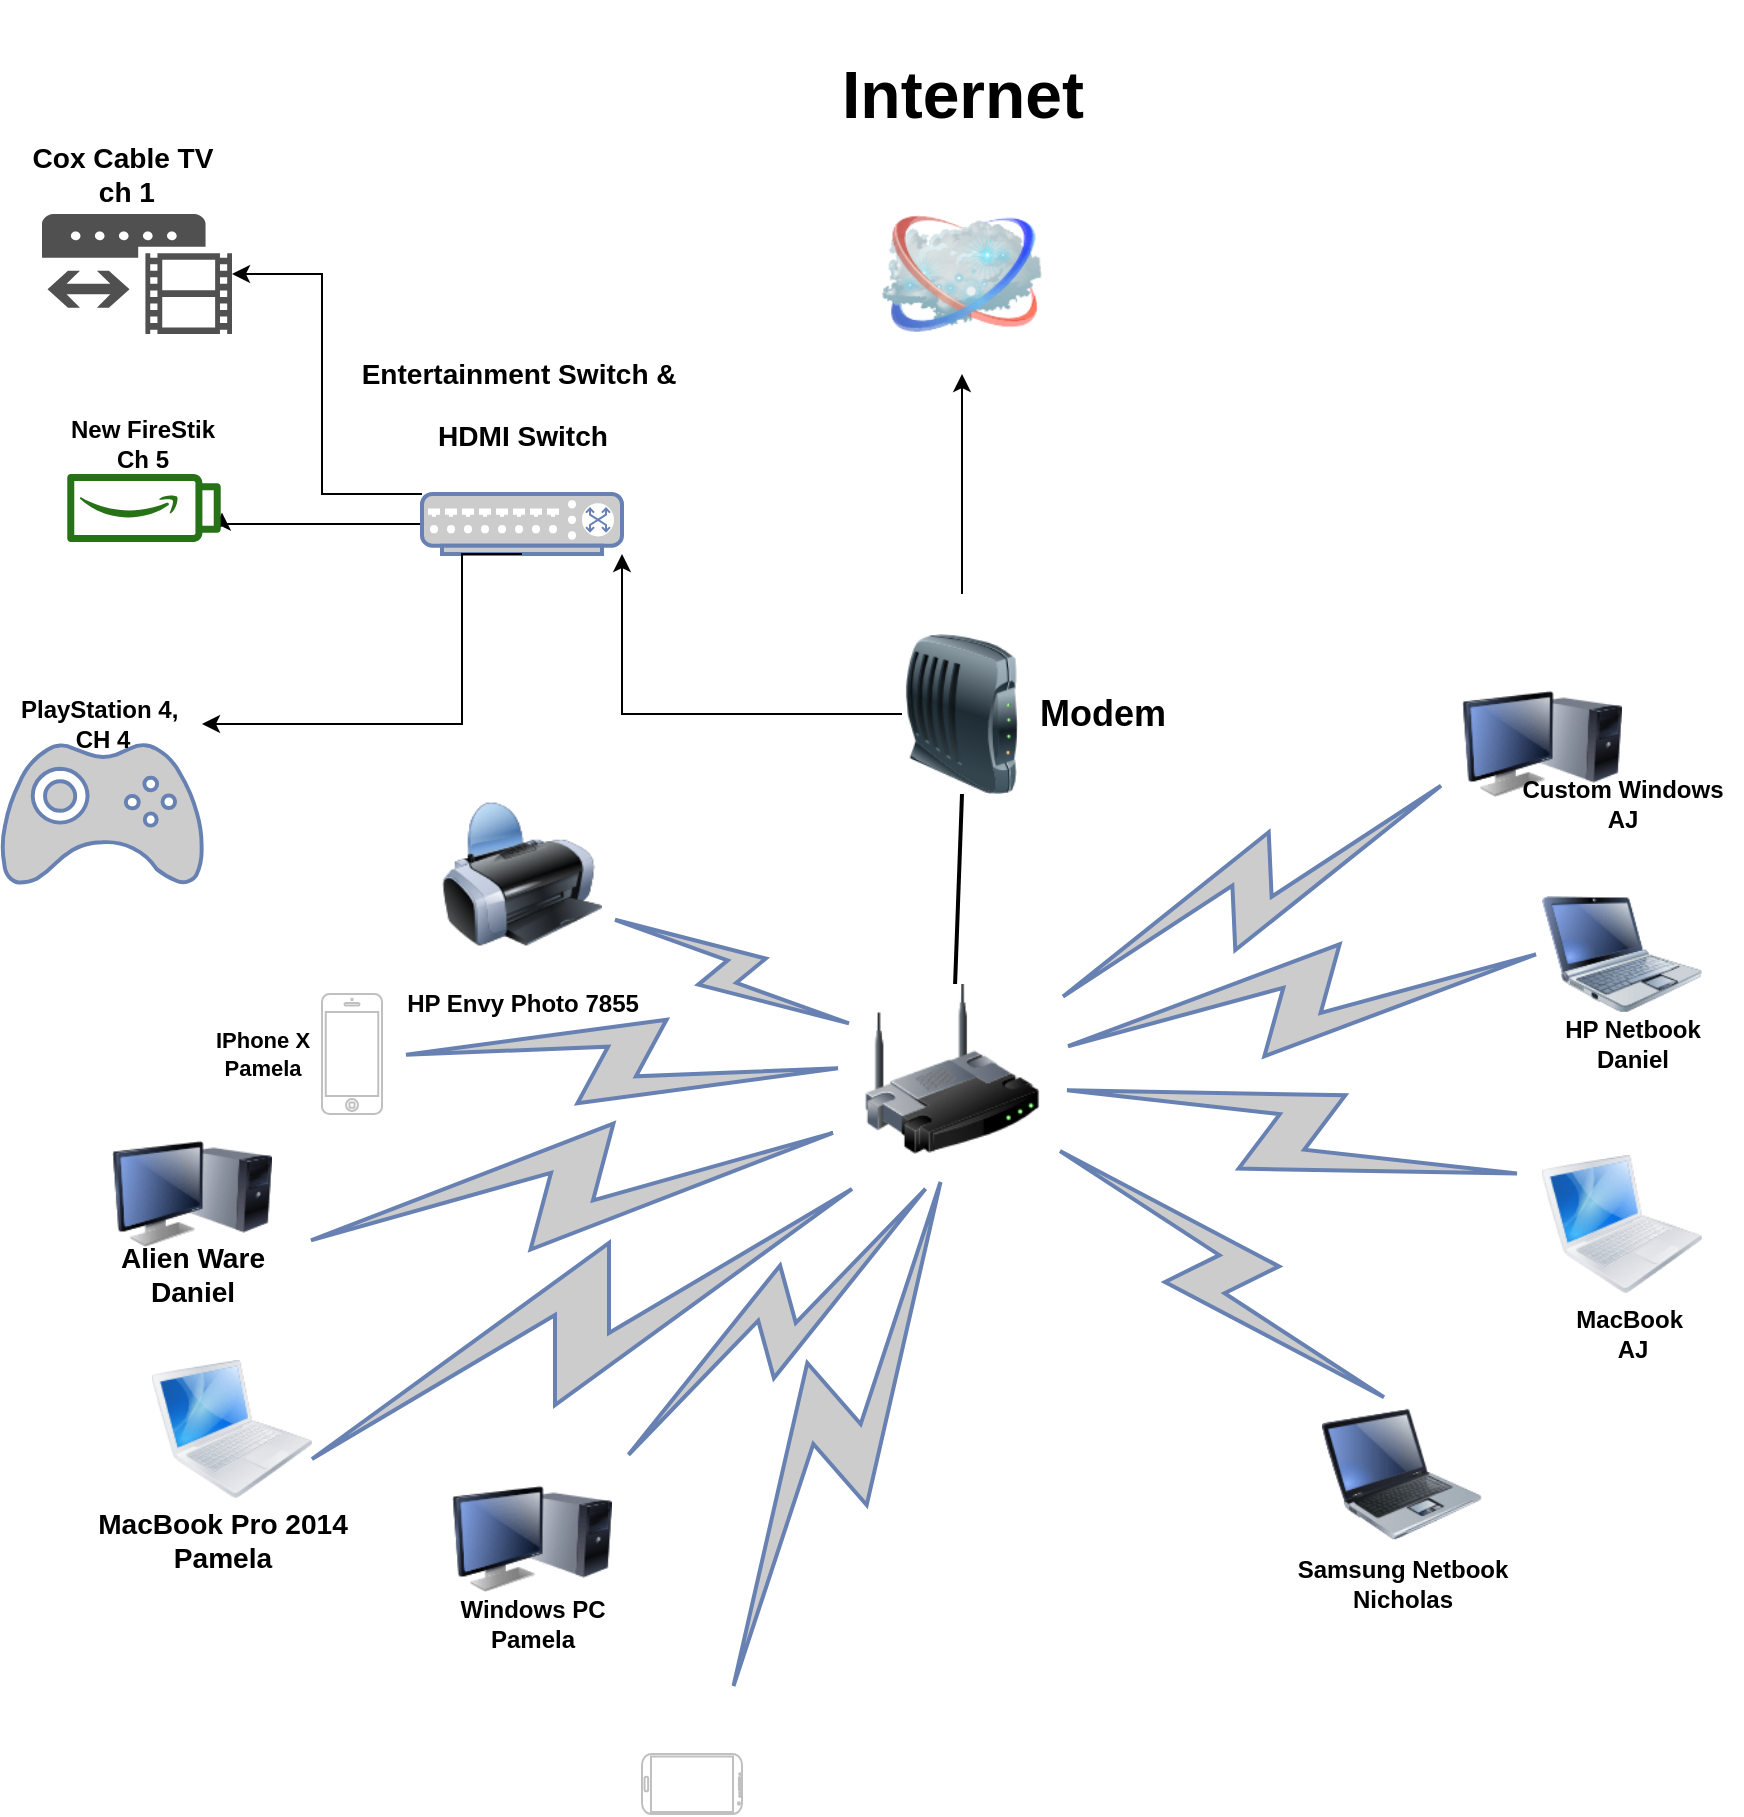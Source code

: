 <mxfile version="14.6.5" type="github">
  <diagram name="Page-1" id="55a83fd1-7818-8e21-69c5-c3457e3827bb">
    <mxGraphModel dx="695" dy="1300" grid="1" gridSize="10" guides="1" tooltips="1" connect="1" arrows="1" fold="1" page="1" pageScale="1" pageWidth="1100" pageHeight="850" background="#ffffff" math="0" shadow="0">
      <root>
        <mxCell id="0" />
        <mxCell id="1" parent="0" />
        <mxCell id="69ecfefc5c41e42c-18" style="edgeStyle=none;rounded=0;html=1;labelBackgroundColor=none;endArrow=none;strokeWidth=2;fontFamily=Verdana;fontSize=22" parent="1" source="69ecfefc5c41e42c-1" edge="1">
          <mxGeometry relative="1" as="geometry">
            <mxPoint x="520" y="390" as="targetPoint" />
          </mxGeometry>
        </mxCell>
        <mxCell id="69ecfefc5c41e42c-1" value="" style="image;html=1;labelBackgroundColor=#ffffff;image=img/lib/clip_art/networking/Wireless_Router_128x128.png;rounded=1;shadow=0;comic=0;strokeWidth=2;fontSize=22" parent="1" vertex="1">
          <mxGeometry x="470" y="485" width="90" height="85" as="geometry" />
        </mxCell>
        <mxCell id="n9olnESUbjl3bB3hCqBm-50" value="" style="edgeStyle=orthogonalEdgeStyle;rounded=0;orthogonalLoop=1;jettySize=auto;html=1;" edge="1" parent="1">
          <mxGeometry relative="1" as="geometry">
            <mxPoint x="520" y="290" as="sourcePoint" />
            <mxPoint x="520" y="180" as="targetPoint" />
          </mxGeometry>
        </mxCell>
        <mxCell id="69ecfefc5c41e42c-6" value="&lt;h3 style=&quot;font-size: 12px ; line-height: 100%&quot;&gt;HP Envy Photo 7855&lt;/h3&gt;" style="image;html=1;labelBackgroundColor=#ffffff;image=img/lib/clip_art/computers/Printer_128x128.png;rounded=1;shadow=0;comic=0;strokeWidth=2;fontSize=22;align=center;" parent="1" vertex="1">
          <mxGeometry x="260" y="390" width="80" height="80" as="geometry" />
        </mxCell>
        <mxCell id="69ecfefc5c41e42c-11" value="" style="html=1;fillColor=#CCCCCC;strokeColor=#6881B3;gradientColor=none;gradientDirection=north;strokeWidth=2;shape=mxgraph.networks.comm_link_edge;html=1;labelBackgroundColor=none;endArrow=none;fontFamily=Verdana;fontSize=22;fontColor=#000000;" parent="1" target="69ecfefc5c41e42c-1" edge="1">
          <mxGeometry width="100" height="100" relative="1" as="geometry">
            <mxPoint x="340" y="450" as="sourcePoint" />
            <mxPoint x="410" y="310" as="targetPoint" />
          </mxGeometry>
        </mxCell>
        <mxCell id="69ecfefc5c41e42c-12" value="" style="html=1;fillColor=#CCCCCC;strokeColor=#6881B3;gradientColor=none;gradientDirection=north;strokeWidth=2;shape=mxgraph.networks.comm_link_edge;html=1;labelBackgroundColor=none;endArrow=none;fontFamily=Verdana;fontSize=22;fontColor=#000000;fontStyle=1;" parent="1" source="n9olnESUbjl3bB3hCqBm-35" target="69ecfefc5c41e42c-1" edge="1">
          <mxGeometry width="100" height="100" relative="1" as="geometry">
            <mxPoint x="240" y="678.125" as="sourcePoint" />
            <mxPoint x="480" y="528.043" as="targetPoint" />
            <Array as="points">
              <mxPoint x="330" y="570" />
              <mxPoint x="480" y="550" />
            </Array>
          </mxGeometry>
        </mxCell>
        <mxCell id="69ecfefc5c41e42c-14" value="" style="html=1;fillColor=#CCCCCC;strokeColor=#6881B3;gradientColor=none;gradientDirection=north;strokeWidth=2;shape=mxgraph.networks.comm_link_edge;html=1;labelBackgroundColor=none;endArrow=none;fontFamily=Verdana;fontSize=22;fontColor=#000000;" parent="1" source="n9olnESUbjl3bB3hCqBm-38" edge="1">
          <mxGeometry width="100" height="100" relative="1" as="geometry">
            <mxPoint x="544.894" y="720" as="sourcePoint" />
            <mxPoint x="510" y="580" as="targetPoint" />
            <Array as="points">
              <mxPoint x="400" y="680" />
              <mxPoint x="470" y="610" />
            </Array>
          </mxGeometry>
        </mxCell>
        <mxCell id="69ecfefc5c41e42c-15" value="" style="html=1;fillColor=#CCCCCC;strokeColor=#6881B3;gradientColor=none;gradientDirection=north;strokeWidth=2;shape=mxgraph.networks.comm_link_edge;html=1;labelBackgroundColor=none;endArrow=none;fontFamily=Verdana;fontSize=22;fontColor=#000000;" parent="1" target="69ecfefc5c41e42c-1" edge="1">
          <mxGeometry width="100" height="100" relative="1" as="geometry">
            <mxPoint x="740" y="698.462" as="sourcePoint" />
            <mxPoint x="510" y="558.043" as="targetPoint" />
          </mxGeometry>
        </mxCell>
        <mxCell id="69ecfefc5c41e42c-16" value="" style="html=1;fillColor=#CCCCCC;strokeColor=#6881B3;gradientColor=none;gradientDirection=north;strokeWidth=2;shape=mxgraph.networks.comm_link_edge;html=1;labelBackgroundColor=none;endArrow=none;fontFamily=Verdana;fontSize=22;fontColor=#000000;" parent="1" target="69ecfefc5c41e42c-1" edge="1">
          <mxGeometry width="100" height="100" relative="1" as="geometry">
            <mxPoint x="810" y="582.121" as="sourcePoint" />
            <mxPoint x="520" y="568.043" as="targetPoint" />
          </mxGeometry>
        </mxCell>
        <mxCell id="69ecfefc5c41e42c-17" value="" style="html=1;fillColor=#CCCCCC;strokeColor=#6881B3;gradientColor=none;gradientDirection=north;strokeWidth=2;shape=mxgraph.networks.comm_link_edge;html=1;labelBackgroundColor=none;endArrow=none;fontFamily=Verdana;fontSize=22;fontColor=#000000;" parent="1" target="69ecfefc5c41e42c-1" edge="1">
          <mxGeometry width="100" height="100" relative="1" as="geometry">
            <mxPoint x="820" y="467.647" as="sourcePoint" />
            <mxPoint x="530" y="578.043" as="targetPoint" />
          </mxGeometry>
        </mxCell>
        <mxCell id="n9olnESUbjl3bB3hCqBm-1" value="" style="image;html=1;image=img/lib/clip_art/networking/Modem_128x128.png" vertex="1" parent="1">
          <mxGeometry x="480" y="310" width="80" height="80" as="geometry" />
        </mxCell>
        <mxCell id="n9olnESUbjl3bB3hCqBm-2" value="&lt;h2 style=&quot;text-align: right&quot;&gt;Modem&lt;/h2&gt;" style="text;html=1;resizable=0;autosize=1;align=center;verticalAlign=middle;points=[];fillColor=none;strokeColor=none;rounded=0;" vertex="1" parent="1">
          <mxGeometry x="550" y="325" width="80" height="50" as="geometry" />
        </mxCell>
        <mxCell id="n9olnESUbjl3bB3hCqBm-20" value="" style="edgeStyle=orthogonalEdgeStyle;rounded=0;orthogonalLoop=1;jettySize=auto;html=1;" edge="1" parent="1" source="n9olnESUbjl3bB3hCqBm-4">
          <mxGeometry relative="1" as="geometry">
            <mxPoint x="150" y="249.3" as="targetPoint" />
            <Array as="points">
              <mxPoint x="150" y="255" />
            </Array>
          </mxGeometry>
        </mxCell>
        <mxCell id="n9olnESUbjl3bB3hCqBm-4" value="" style="fontColor=#0066CC;verticalAlign=top;verticalLabelPosition=bottom;labelPosition=center;align=center;html=1;outlineConnect=0;fillColor=#CCCCCC;strokeColor=#6881B3;gradientColor=none;gradientDirection=north;strokeWidth=2;shape=mxgraph.networks.switch;" vertex="1" parent="1">
          <mxGeometry x="250" y="240" width="100" height="30" as="geometry" />
        </mxCell>
        <mxCell id="n9olnESUbjl3bB3hCqBm-16" value="" style="edgeStyle=orthogonalEdgeStyle;rounded=0;orthogonalLoop=1;jettySize=auto;html=1;exitX=0.5;exitY=1;exitDx=0;exitDy=0;exitPerimeter=0;" edge="1" parent="1" source="n9olnESUbjl3bB3hCqBm-4" target="n9olnESUbjl3bB3hCqBm-15">
          <mxGeometry relative="1" as="geometry">
            <mxPoint x="300" y="280" as="sourcePoint" />
            <Array as="points">
              <mxPoint x="270" y="270" />
              <mxPoint x="270" y="355" />
            </Array>
          </mxGeometry>
        </mxCell>
        <mxCell id="n9olnESUbjl3bB3hCqBm-28" value="" style="edgeStyle=orthogonalEdgeStyle;rounded=0;orthogonalLoop=1;jettySize=auto;html=1;" edge="1" parent="1" source="n9olnESUbjl3bB3hCqBm-4" target="n9olnESUbjl3bB3hCqBm-25">
          <mxGeometry relative="1" as="geometry">
            <mxPoint x="300" y="75" as="targetPoint" />
            <Array as="points">
              <mxPoint x="200" y="240" />
              <mxPoint x="200" y="130" />
            </Array>
          </mxGeometry>
        </mxCell>
        <mxCell id="n9olnESUbjl3bB3hCqBm-5" value="&lt;h3&gt;Entertainment Switch &amp;amp;&amp;nbsp;&lt;/h3&gt;&lt;h3&gt;HDMI Switch&lt;/h3&gt;" style="text;html=1;resizable=0;autosize=1;align=center;verticalAlign=middle;points=[];fillColor=none;strokeColor=none;rounded=0;" vertex="1" parent="1">
          <mxGeometry x="210" y="155" width="180" height="80" as="geometry" />
        </mxCell>
        <mxCell id="n9olnESUbjl3bB3hCqBm-11" value="" style="edgeStyle=orthogonalEdgeStyle;rounded=0;orthogonalLoop=1;jettySize=auto;html=1;" edge="1" parent="1" source="n9olnESUbjl3bB3hCqBm-8" target="n9olnESUbjl3bB3hCqBm-4">
          <mxGeometry relative="1" as="geometry">
            <Array as="points">
              <mxPoint x="350" y="350" />
            </Array>
          </mxGeometry>
        </mxCell>
        <mxCell id="n9olnESUbjl3bB3hCqBm-8" value="&lt;h3&gt;&lt;br&gt;&lt;/h3&gt;" style="text;html=1;resizable=0;autosize=1;align=center;verticalAlign=middle;points=[];fillColor=none;strokeColor=none;rounded=0;" vertex="1" parent="1">
          <mxGeometry x="490" y="325" width="20" height="50" as="geometry" />
        </mxCell>
        <mxCell id="n9olnESUbjl3bB3hCqBm-10" value="&lt;h3&gt;&lt;br&gt;&lt;/h3&gt;" style="text;html=1;resizable=0;autosize=1;align=center;verticalAlign=middle;points=[];fillColor=none;strokeColor=none;rounded=0;" vertex="1" parent="1">
          <mxGeometry x="390" y="325" width="20" height="50" as="geometry" />
        </mxCell>
        <mxCell id="n9olnESUbjl3bB3hCqBm-13" value="" style="fontColor=#0066CC;verticalAlign=top;verticalLabelPosition=bottom;labelPosition=center;align=center;html=1;outlineConnect=0;fillColor=#CCCCCC;strokeColor=#6881B3;gradientColor=none;gradientDirection=north;strokeWidth=2;shape=mxgraph.networks.gamepad;" vertex="1" parent="1">
          <mxGeometry x="40" y="365" width="100" height="70" as="geometry" />
        </mxCell>
        <mxCell id="n9olnESUbjl3bB3hCqBm-15" value="&lt;h4&gt;PlayStation 4,&amp;nbsp;&lt;br&gt;CH 4&lt;/h4&gt;" style="text;html=1;resizable=0;autosize=1;align=center;verticalAlign=middle;points=[];fillColor=none;strokeColor=none;rounded=0;" vertex="1" parent="1">
          <mxGeometry x="40" y="320" width="100" height="70" as="geometry" />
        </mxCell>
        <mxCell id="n9olnESUbjl3bB3hCqBm-22" value="" style="outlineConnect=0;fontColor=#232F3E;gradientColor=none;fillColor=#277116;strokeColor=none;dashed=0;verticalLabelPosition=bottom;verticalAlign=top;align=center;html=1;fontSize=12;fontStyle=0;aspect=fixed;pointerEvents=1;shape=mxgraph.aws4.firetv_stick;" vertex="1" parent="1">
          <mxGeometry x="72" y="230" width="78" height="34" as="geometry" />
        </mxCell>
        <mxCell id="n9olnESUbjl3bB3hCqBm-23" value="&lt;h4&gt;&lt;/h4&gt;&lt;h4&gt;New FireStik&lt;br&gt;Ch 5&lt;/h4&gt;" style="text;html=1;resizable=0;autosize=1;align=center;verticalAlign=middle;points=[];fillColor=none;strokeColor=none;rounded=0;" vertex="1" parent="1">
          <mxGeometry x="65" y="180" width="90" height="70" as="geometry" />
        </mxCell>
        <mxCell id="n9olnESUbjl3bB3hCqBm-25" value="" style="pointerEvents=1;shadow=0;dashed=0;html=1;strokeColor=none;fillColor=#505050;labelPosition=center;verticalLabelPosition=bottom;verticalAlign=top;outlineConnect=0;align=center;shape=mxgraph.office.devices.video_gateway;" vertex="1" parent="1">
          <mxGeometry x="60" y="100" width="95" height="60" as="geometry" />
        </mxCell>
        <mxCell id="n9olnESUbjl3bB3hCqBm-26" value="&lt;h3&gt;Cox Cable TV&lt;br&gt;&amp;nbsp;ch 1&lt;/h3&gt;" style="text;html=1;resizable=0;autosize=1;align=center;verticalAlign=middle;points=[];fillColor=none;strokeColor=none;rounded=0;" vertex="1" parent="1">
          <mxGeometry x="45" y="50" width="110" height="60" as="geometry" />
        </mxCell>
        <mxCell id="n9olnESUbjl3bB3hCqBm-33" value="" style="image;html=1;image=img/lib/clip_art/computers/Monitor_Tower_128x128.png;align=center;" vertex="1" parent="1">
          <mxGeometry x="95" y="550" width="80" height="80" as="geometry" />
        </mxCell>
        <mxCell id="n9olnESUbjl3bB3hCqBm-35" value="&lt;h3&gt;Alien Ware&lt;br&gt;Daniel&lt;/h3&gt;" style="text;html=1;resizable=0;autosize=1;align=center;verticalAlign=middle;points=[];fillColor=none;strokeColor=none;rounded=0;" vertex="1" parent="1">
          <mxGeometry x="90" y="600" width="90" height="60" as="geometry" />
        </mxCell>
        <mxCell id="n9olnESUbjl3bB3hCqBm-36" value="" style="image;html=1;image=img/lib/clip_art/computers/MacBook_128x128.png;align=center;" vertex="1" parent="1">
          <mxGeometry x="115" y="667.5" width="80" height="80" as="geometry" />
        </mxCell>
        <mxCell id="n9olnESUbjl3bB3hCqBm-37" value="&lt;h3&gt;MacBook Pro 2014&lt;br&gt;Pamela&lt;/h3&gt;" style="text;html=1;resizable=0;autosize=1;align=center;verticalAlign=middle;points=[];fillColor=none;strokeColor=none;rounded=0;" vertex="1" parent="1">
          <mxGeometry x="80" y="732.5" width="140" height="60" as="geometry" />
        </mxCell>
        <mxCell id="n9olnESUbjl3bB3hCqBm-38" value="" style="image;html=1;image=img/lib/clip_art/computers/Monitor_Tower_128x128.png;align=center;" vertex="1" parent="1">
          <mxGeometry x="265" y="722.5" width="80" height="80" as="geometry" />
        </mxCell>
        <mxCell id="n9olnESUbjl3bB3hCqBm-39" value="&lt;h4&gt;Windows PC&lt;br&gt;Pamela&lt;/h4&gt;" style="text;html=1;resizable=0;autosize=1;align=center;verticalAlign=middle;points=[];fillColor=none;strokeColor=none;rounded=0;" vertex="1" parent="1">
          <mxGeometry x="260" y="770" width="90" height="70" as="geometry" />
        </mxCell>
        <mxCell id="n9olnESUbjl3bB3hCqBm-40" value="" style="image;html=1;image=img/lib/clip_art/computers/Laptop_128x128.png;align=center;" vertex="1" parent="1">
          <mxGeometry x="700" y="690" width="80" height="80" as="geometry" />
        </mxCell>
        <mxCell id="n9olnESUbjl3bB3hCqBm-41" value="&lt;h4&gt;Samsung Netbook&lt;br&gt;Nicholas&lt;/h4&gt;" style="text;html=1;resizable=0;autosize=1;align=center;verticalAlign=middle;points=[];fillColor=none;strokeColor=none;rounded=0;" vertex="1" parent="1">
          <mxGeometry x="680" y="750" width="120" height="70" as="geometry" />
        </mxCell>
        <mxCell id="n9olnESUbjl3bB3hCqBm-42" value="" style="image;html=1;image=img/lib/clip_art/computers/MacBook_128x128.png;align=center;" vertex="1" parent="1">
          <mxGeometry x="810" y="565" width="80" height="80" as="geometry" />
        </mxCell>
        <mxCell id="n9olnESUbjl3bB3hCqBm-43" value="&lt;h4&gt;MacBook&amp;nbsp;&lt;br&gt;AJ&lt;/h4&gt;" style="text;html=1;resizable=0;autosize=1;align=center;verticalAlign=middle;points=[];fillColor=none;strokeColor=none;rounded=0;" vertex="1" parent="1">
          <mxGeometry x="820" y="625" width="70" height="70" as="geometry" />
        </mxCell>
        <mxCell id="n9olnESUbjl3bB3hCqBm-44" value="" style="image;html=1;image=img/lib/clip_art/computers/Netbook_128x128.png;align=center;" vertex="1" parent="1">
          <mxGeometry x="810" y="430" width="80" height="80" as="geometry" />
        </mxCell>
        <mxCell id="n9olnESUbjl3bB3hCqBm-45" value="&lt;h4&gt;HP Netbook&lt;br&gt;Daniel&lt;/h4&gt;" style="text;html=1;resizable=0;autosize=1;align=center;verticalAlign=middle;points=[];fillColor=none;strokeColor=none;rounded=0;" vertex="1" parent="1">
          <mxGeometry x="815" y="480" width="80" height="70" as="geometry" />
        </mxCell>
        <mxCell id="n9olnESUbjl3bB3hCqBm-46" value="" style="html=1;fillColor=#CCCCCC;strokeColor=#6881B3;gradientColor=none;gradientDirection=north;strokeWidth=2;shape=mxgraph.networks.comm_link_edge;html=1;labelBackgroundColor=none;endArrow=none;fontFamily=Verdana;fontSize=22;fontColor=#000000;" edge="1" parent="1" target="69ecfefc5c41e42c-1">
          <mxGeometry width="100" height="100" relative="1" as="geometry">
            <mxPoint x="770" y="380" as="sourcePoint" />
            <mxPoint x="540" y="485.003" as="targetPoint" />
            <Array as="points">
              <mxPoint x="630" y="450" />
            </Array>
          </mxGeometry>
        </mxCell>
        <mxCell id="n9olnESUbjl3bB3hCqBm-47" value="" style="image;html=1;image=img/lib/clip_art/computers/Monitor_Tower_128x128.png;align=center;" vertex="1" parent="1">
          <mxGeometry x="770" y="325" width="80" height="80" as="geometry" />
        </mxCell>
        <mxCell id="n9olnESUbjl3bB3hCqBm-48" value="&lt;h4&gt;Custom Windows&lt;br&gt;AJ&lt;/h4&gt;" style="text;html=1;resizable=0;autosize=1;align=center;verticalAlign=middle;points=[];fillColor=none;strokeColor=none;rounded=0;" vertex="1" parent="1">
          <mxGeometry x="790" y="360" width="120" height="70" as="geometry" />
        </mxCell>
        <mxCell id="n9olnESUbjl3bB3hCqBm-49" value="&lt;h2&gt;Internet&lt;/h2&gt;" style="image;html=1;labelBackgroundColor=#ffffff;image=img/lib/clip_art/networking/Cloud_128x128.png;rounded=1;shadow=0;comic=0;strokeWidth=2;fontSize=22;labelPosition=center;verticalLabelPosition=top;align=center;verticalAlign=bottom;" vertex="1" parent="1">
          <mxGeometry x="480" y="90" width="80" height="80" as="geometry" />
        </mxCell>
        <mxCell id="n9olnESUbjl3bB3hCqBm-53" value="" style="html=1;fillColor=#CCCCCC;strokeColor=#6881B3;gradientColor=none;gradientDirection=north;strokeWidth=2;shape=mxgraph.networks.comm_link_edge;html=1;labelBackgroundColor=none;endArrow=none;fontFamily=Verdana;fontSize=22;fontColor=#000000;entryX=0;entryY=0.5;entryDx=0;entryDy=0;" edge="1" parent="1" target="69ecfefc5c41e42c-1">
          <mxGeometry width="100" height="100" relative="1" as="geometry">
            <mxPoint x="230" y="520" as="sourcePoint" />
            <mxPoint x="470" y="539.999" as="targetPoint" />
            <Array as="points">
              <mxPoint x="240" y="579.21" />
            </Array>
          </mxGeometry>
        </mxCell>
        <mxCell id="n9olnESUbjl3bB3hCqBm-54" value="" style="html=1;verticalLabelPosition=bottom;labelBackgroundColor=#ffffff;verticalAlign=top;shadow=0;dashed=0;strokeWidth=1;shape=mxgraph.ios7.misc.iphone;strokeColor=#c0c0c0;align=center;" vertex="1" parent="1">
          <mxGeometry x="200" y="490" width="30" height="60" as="geometry" />
        </mxCell>
        <mxCell id="n9olnESUbjl3bB3hCqBm-55" value="&lt;h4 style=&quot;font-size: 11px&quot;&gt;&lt;font style=&quot;font-size: 11px&quot;&gt;IPhone X&lt;br&gt;&lt;/font&gt;&lt;font style=&quot;font-size: 11px&quot;&gt;Pamela&lt;/font&gt;&lt;/h4&gt;" style="text;html=1;resizable=0;autosize=1;align=center;verticalAlign=middle;points=[];fillColor=none;strokeColor=none;rounded=0;" vertex="1" parent="1">
          <mxGeometry x="140" y="490" width="60" height="60" as="geometry" />
        </mxCell>
        <mxCell id="n9olnESUbjl3bB3hCqBm-56" value="" style="html=1;fillColor=#CCCCCC;strokeColor=#6881B3;gradientColor=none;gradientDirection=north;strokeWidth=2;shape=mxgraph.networks.comm_link_edge;html=1;labelBackgroundColor=none;endArrow=none;fontFamily=Verdana;fontSize=22;fontColor=#000000;fontStyle=1;" edge="1" parent="1">
          <mxGeometry width="100" height="100" relative="1" as="geometry">
            <mxPoint x="180" y="730" as="sourcePoint" />
            <mxPoint x="480" y="580" as="targetPoint" />
            <Array as="points">
              <mxPoint x="230" y="670" />
              <mxPoint x="270" y="680" />
              <mxPoint x="340" y="660" />
              <mxPoint x="390" y="650" />
              <mxPoint x="480" y="570" />
              <mxPoint x="470" y="570" />
            </Array>
          </mxGeometry>
        </mxCell>
        <mxCell id="n9olnESUbjl3bB3hCqBm-57" value="" style="html=1;fillColor=#CCCCCC;strokeColor=#6881B3;gradientColor=none;gradientDirection=north;strokeWidth=2;shape=mxgraph.networks.comm_link_edge;html=1;labelBackgroundColor=none;endArrow=none;fontFamily=Verdana;fontSize=22;fontColor=#000000;entryX=0.5;entryY=1;entryDx=0;entryDy=0;" edge="1" parent="1" target="69ecfefc5c41e42c-1">
          <mxGeometry width="100" height="100" relative="1" as="geometry">
            <mxPoint x="400" y="850" as="sourcePoint" />
            <mxPoint x="591.663" y="590" as="targetPoint" />
            <Array as="points">
              <mxPoint x="481.663" y="690" />
              <mxPoint x="551.663" y="620" />
            </Array>
          </mxGeometry>
        </mxCell>
        <mxCell id="n9olnESUbjl3bB3hCqBm-58" value="" style="verticalLabelPosition=bottom;verticalAlign=top;html=1;shadow=0;dashed=0;strokeWidth=1;shape=mxgraph.android.phone2;strokeColor=#c0c0c0;direction=south;align=center;" vertex="1" parent="1">
          <mxGeometry x="360" y="870" width="50" height="30" as="geometry" />
        </mxCell>
      </root>
    </mxGraphModel>
  </diagram>
</mxfile>
